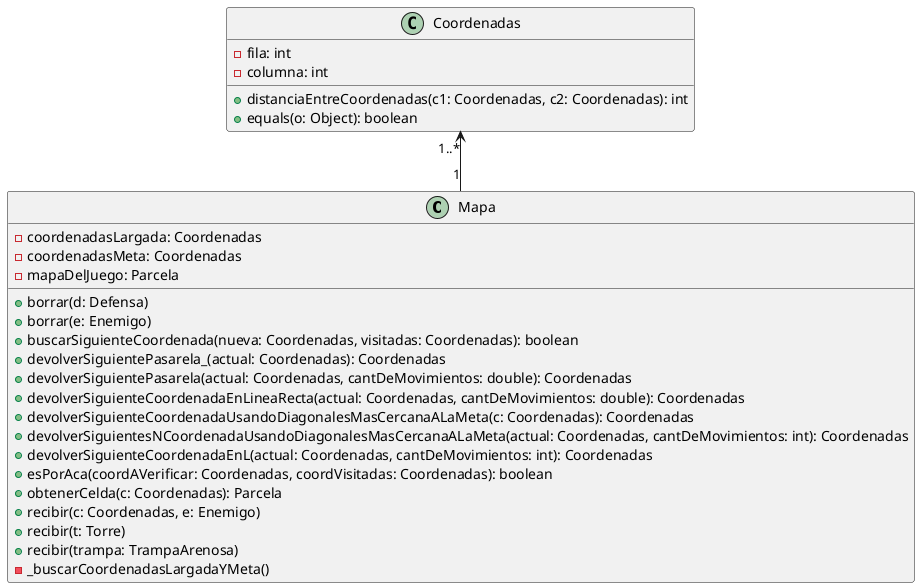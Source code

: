 @startuml

class Mapa {
- coordenadasLargada: Coordenadas
- coordenadasMeta: Coordenadas
- mapaDelJuego: Parcela
+ borrar(d: Defensa)
+ borrar(e: Enemigo)
+ buscarSiguienteCoordenada(nueva: Coordenadas, visitadas: Coordenadas): boolean
+ devolverSiguientePasarela_(actual: Coordenadas): Coordenadas
+ devolverSiguientePasarela(actual: Coordenadas, cantDeMovimientos: double): Coordenadas
+ devolverSiguienteCoordenadaEnLineaRecta(actual: Coordenadas, cantDeMovimientos: double): Coordenadas
+ devolverSiguienteCoordenadaUsandoDiagonalesMasCercanaALaMeta(c: Coordenadas): Coordenadas
+ devolverSiguientesNCoordenadaUsandoDiagonalesMasCercanaALaMeta(actual: Coordenadas, cantDeMovimientos: int): Coordenadas
+ devolverSiguienteCoordenadaEnL(actual: Coordenadas, cantDeMovimientos: int): Coordenadas
+ esPorAca(coordAVerificar: Coordenadas, coordVisitadas: Coordenadas): boolean
+ obtenerCelda(c: Coordenadas): Parcela
+ recibir(c: Coordenadas, e: Enemigo)
+ recibir(t: Torre)
+ recibir(trampa: TrampaArenosa)
- _buscarCoordenadasLargadaYMeta()
}

class Coordenadas {
- fila: int
- columna: int
+ distanciaEntreCoordenadas(c1: Coordenadas, c2: Coordenadas): int
+ equals(o: Object): boolean
}

Coordenadas "1..*" <-- "1" Mapa

@enduml
